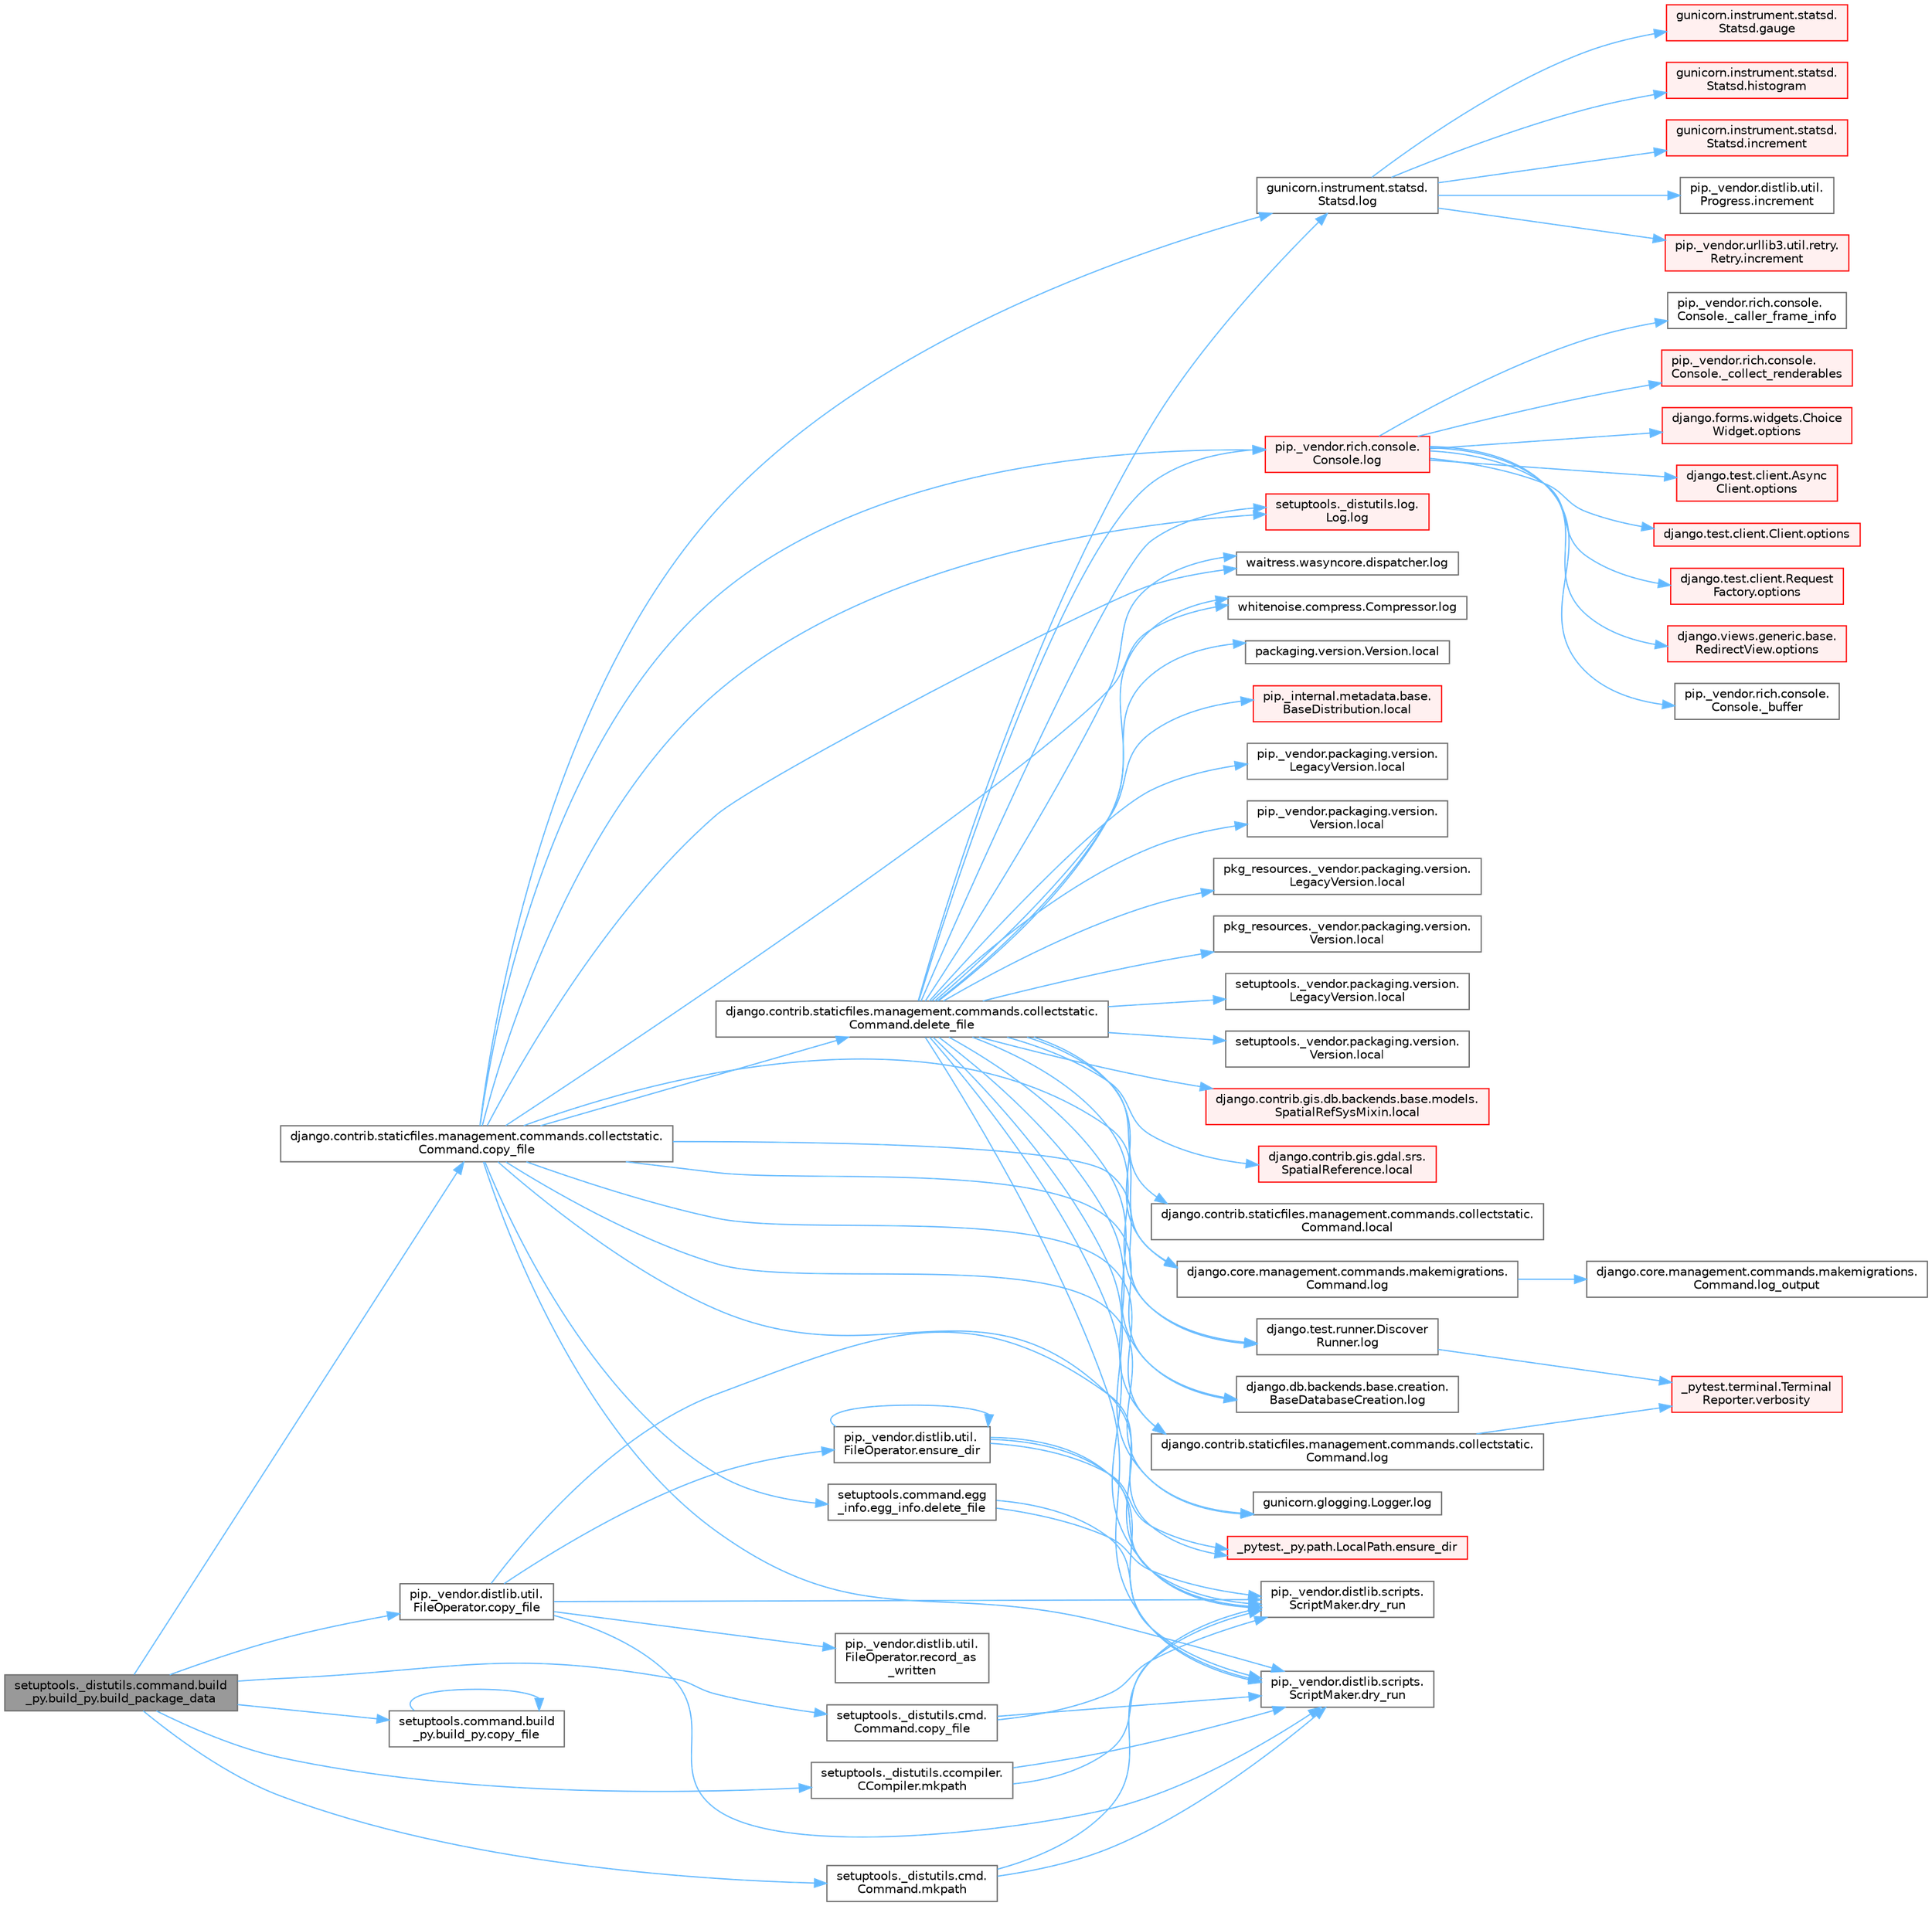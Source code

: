 digraph "setuptools._distutils.command.build_py.build_py.build_package_data"
{
 // LATEX_PDF_SIZE
  bgcolor="transparent";
  edge [fontname=Helvetica,fontsize=10,labelfontname=Helvetica,labelfontsize=10];
  node [fontname=Helvetica,fontsize=10,shape=box,height=0.2,width=0.4];
  rankdir="LR";
  Node1 [id="Node000001",label="setuptools._distutils.command.build\l_py.build_py.build_package_data",height=0.2,width=0.4,color="gray40", fillcolor="grey60", style="filled", fontcolor="black",tooltip=" "];
  Node1 -> Node2 [id="edge1_Node000001_Node000002",color="steelblue1",style="solid",tooltip=" "];
  Node2 [id="Node000002",label="django.contrib.staticfiles.management.commands.collectstatic.\lCommand.copy_file",height=0.2,width=0.4,color="grey40", fillcolor="white", style="filled",URL="$classdjango_1_1contrib_1_1staticfiles_1_1management_1_1commands_1_1collectstatic_1_1_command.html#aa1d53e284649215d968d4bb505fb4d4b",tooltip=" "];
  Node2 -> Node3 [id="edge2_Node000002_Node000003",color="steelblue1",style="solid",tooltip=" "];
  Node3 [id="Node000003",label="django.contrib.staticfiles.management.commands.collectstatic.\lCommand.delete_file",height=0.2,width=0.4,color="grey40", fillcolor="white", style="filled",URL="$classdjango_1_1contrib_1_1staticfiles_1_1management_1_1commands_1_1collectstatic_1_1_command.html#a54d45dfce4bec3a86e7cd24afd6ade21",tooltip=" "];
  Node3 -> Node4 [id="edge3_Node000003_Node000004",color="steelblue1",style="solid",tooltip=" "];
  Node4 [id="Node000004",label="pip._vendor.distlib.scripts.\lScriptMaker.dry_run",height=0.2,width=0.4,color="grey40", fillcolor="white", style="filled",URL="$classpip_1_1__vendor_1_1distlib_1_1scripts_1_1_script_maker.html#acd0b75b087e518fe8bca3b64ea083c92",tooltip=" "];
  Node3 -> Node5 [id="edge4_Node000003_Node000005",color="steelblue1",style="solid",tooltip=" "];
  Node5 [id="Node000005",label="pip._vendor.distlib.scripts.\lScriptMaker.dry_run",height=0.2,width=0.4,color="grey40", fillcolor="white", style="filled",URL="$classpip_1_1__vendor_1_1distlib_1_1scripts_1_1_script_maker.html#aa6b275f3771cc190673279c4bf52d220",tooltip=" "];
  Node3 -> Node6 [id="edge5_Node000003_Node000006",color="steelblue1",style="solid",tooltip=" "];
  Node6 [id="Node000006",label="django.contrib.gis.db.backends.base.models.\lSpatialRefSysMixin.local",height=0.2,width=0.4,color="red", fillcolor="#FFF0F0", style="filled",URL="$classdjango_1_1contrib_1_1gis_1_1db_1_1backends_1_1base_1_1models_1_1_spatial_ref_sys_mixin.html#aa2b279a4742998c755a4b609dae36ec2",tooltip=" "];
  Node3 -> Node47 [id="edge6_Node000003_Node000047",color="steelblue1",style="solid",tooltip=" "];
  Node47 [id="Node000047",label="django.contrib.gis.gdal.srs.\lSpatialReference.local",height=0.2,width=0.4,color="red", fillcolor="#FFF0F0", style="filled",URL="$classdjango_1_1contrib_1_1gis_1_1gdal_1_1srs_1_1_spatial_reference.html#a0abebf4dd11a11920a1e2e54f39f50fd",tooltip=" "];
  Node3 -> Node48 [id="edge7_Node000003_Node000048",color="steelblue1",style="solid",tooltip=" "];
  Node48 [id="Node000048",label="django.contrib.staticfiles.management.commands.collectstatic.\lCommand.local",height=0.2,width=0.4,color="grey40", fillcolor="white", style="filled",URL="$classdjango_1_1contrib_1_1staticfiles_1_1management_1_1commands_1_1collectstatic_1_1_command.html#a03cada9a3401fcf3fac9c92aed7e2002",tooltip=" "];
  Node3 -> Node49 [id="edge8_Node000003_Node000049",color="steelblue1",style="solid",tooltip=" "];
  Node49 [id="Node000049",label="packaging.version.Version.local",height=0.2,width=0.4,color="grey40", fillcolor="white", style="filled",URL="$classpackaging_1_1version_1_1_version.html#a45188d22991efcdbe0a8356784fc00a0",tooltip=" "];
  Node3 -> Node50 [id="edge9_Node000003_Node000050",color="steelblue1",style="solid",tooltip=" "];
  Node50 [id="Node000050",label="pip._internal.metadata.base.\lBaseDistribution.local",height=0.2,width=0.4,color="red", fillcolor="#FFF0F0", style="filled",URL="$classpip_1_1__internal_1_1metadata_1_1base_1_1_base_distribution.html#a68a7931aa7d592ec9a6bcf1aaa845223",tooltip=" "];
  Node3 -> Node4541 [id="edge10_Node000003_Node004541",color="steelblue1",style="solid",tooltip=" "];
  Node4541 [id="Node004541",label="pip._vendor.packaging.version.\lLegacyVersion.local",height=0.2,width=0.4,color="grey40", fillcolor="white", style="filled",URL="$classpip_1_1__vendor_1_1packaging_1_1version_1_1_legacy_version.html#a60a59860ee423006f3885a51e699cbc0",tooltip=" "];
  Node3 -> Node4542 [id="edge11_Node000003_Node004542",color="steelblue1",style="solid",tooltip=" "];
  Node4542 [id="Node004542",label="pip._vendor.packaging.version.\lVersion.local",height=0.2,width=0.4,color="grey40", fillcolor="white", style="filled",URL="$classpip_1_1__vendor_1_1packaging_1_1version_1_1_version.html#ad1320245d9af9451510a2af96fa9e270",tooltip=" "];
  Node3 -> Node4543 [id="edge12_Node000003_Node004543",color="steelblue1",style="solid",tooltip=" "];
  Node4543 [id="Node004543",label="pkg_resources._vendor.packaging.version.\lLegacyVersion.local",height=0.2,width=0.4,color="grey40", fillcolor="white", style="filled",URL="$classpkg__resources_1_1__vendor_1_1packaging_1_1version_1_1_legacy_version.html#ab5202e3adbabf73ac459d78afdc0cfc5",tooltip=" "];
  Node3 -> Node4544 [id="edge13_Node000003_Node004544",color="steelblue1",style="solid",tooltip=" "];
  Node4544 [id="Node004544",label="pkg_resources._vendor.packaging.version.\lVersion.local",height=0.2,width=0.4,color="grey40", fillcolor="white", style="filled",URL="$classpkg__resources_1_1__vendor_1_1packaging_1_1version_1_1_version.html#a36e576909ed04da5b9a9d7b1443ee961",tooltip=" "];
  Node3 -> Node4545 [id="edge14_Node000003_Node004545",color="steelblue1",style="solid",tooltip=" "];
  Node4545 [id="Node004545",label="setuptools._vendor.packaging.version.\lLegacyVersion.local",height=0.2,width=0.4,color="grey40", fillcolor="white", style="filled",URL="$classsetuptools_1_1__vendor_1_1packaging_1_1version_1_1_legacy_version.html#a1c8af3f6b4898755c2d392b114d12e77",tooltip=" "];
  Node3 -> Node4546 [id="edge15_Node000003_Node004546",color="steelblue1",style="solid",tooltip=" "];
  Node4546 [id="Node004546",label="setuptools._vendor.packaging.version.\lVersion.local",height=0.2,width=0.4,color="grey40", fillcolor="white", style="filled",URL="$classsetuptools_1_1__vendor_1_1packaging_1_1version_1_1_version.html#a7d77314dddde68f3148b8c1efb5b8057",tooltip=" "];
  Node3 -> Node988 [id="edge16_Node000003_Node000988",color="steelblue1",style="solid",tooltip=" "];
  Node988 [id="Node000988",label="django.contrib.staticfiles.management.commands.collectstatic.\lCommand.log",height=0.2,width=0.4,color="grey40", fillcolor="white", style="filled",URL="$classdjango_1_1contrib_1_1staticfiles_1_1management_1_1commands_1_1collectstatic_1_1_command.html#a0e93191b90ee0993e3286343d0b2de0e",tooltip=" "];
  Node988 -> Node989 [id="edge17_Node000988_Node000989",color="steelblue1",style="solid",tooltip=" "];
  Node989 [id="Node000989",label="_pytest.terminal.Terminal\lReporter.verbosity",height=0.2,width=0.4,color="red", fillcolor="#FFF0F0", style="filled",URL="$class__pytest_1_1terminal_1_1_terminal_reporter.html#a620047ffec9ba4f5cca84af25b3adbcf",tooltip=" "];
  Node3 -> Node990 [id="edge18_Node000003_Node000990",color="steelblue1",style="solid",tooltip=" "];
  Node990 [id="Node000990",label="django.core.management.commands.makemigrations.\lCommand.log",height=0.2,width=0.4,color="grey40", fillcolor="white", style="filled",URL="$classdjango_1_1core_1_1management_1_1commands_1_1makemigrations_1_1_command.html#a0409d121552878a7416460dba8274880",tooltip=" "];
  Node990 -> Node991 [id="edge19_Node000990_Node000991",color="steelblue1",style="solid",tooltip=" "];
  Node991 [id="Node000991",label="django.core.management.commands.makemigrations.\lCommand.log_output",height=0.2,width=0.4,color="grey40", fillcolor="white", style="filled",URL="$classdjango_1_1core_1_1management_1_1commands_1_1makemigrations_1_1_command.html#ad6cb5d402888250fc170034fdee93f6d",tooltip=" "];
  Node3 -> Node992 [id="edge20_Node000003_Node000992",color="steelblue1",style="solid",tooltip=" "];
  Node992 [id="Node000992",label="django.db.backends.base.creation.\lBaseDatabaseCreation.log",height=0.2,width=0.4,color="grey40", fillcolor="white", style="filled",URL="$classdjango_1_1db_1_1backends_1_1base_1_1creation_1_1_base_database_creation.html#ac297ec931db5ec68c271ec0d91be7183",tooltip=" "];
  Node3 -> Node993 [id="edge21_Node000003_Node000993",color="steelblue1",style="solid",tooltip=" "];
  Node993 [id="Node000993",label="django.test.runner.Discover\lRunner.log",height=0.2,width=0.4,color="grey40", fillcolor="white", style="filled",URL="$classdjango_1_1test_1_1runner_1_1_discover_runner.html#af5ad8e2895b3f0c5e0a6d7113199d641",tooltip=" "];
  Node993 -> Node989 [id="edge22_Node000993_Node000989",color="steelblue1",style="solid",tooltip=" "];
  Node3 -> Node994 [id="edge23_Node000003_Node000994",color="steelblue1",style="solid",tooltip=" "];
  Node994 [id="Node000994",label="gunicorn.glogging.Logger.log",height=0.2,width=0.4,color="grey40", fillcolor="white", style="filled",URL="$classgunicorn_1_1glogging_1_1_logger.html#ad6941dede526094643dd02c53c3449b0",tooltip=" "];
  Node3 -> Node995 [id="edge24_Node000003_Node000995",color="steelblue1",style="solid",tooltip=" "];
  Node995 [id="Node000995",label="gunicorn.instrument.statsd.\lStatsd.log",height=0.2,width=0.4,color="grey40", fillcolor="white", style="filled",URL="$classgunicorn_1_1instrument_1_1statsd_1_1_statsd.html#ab99145cf0b7c66dbcebcbdcbd44b4953",tooltip=" "];
  Node995 -> Node996 [id="edge25_Node000995_Node000996",color="steelblue1",style="solid",tooltip=" "];
  Node996 [id="Node000996",label="gunicorn.instrument.statsd.\lStatsd.gauge",height=0.2,width=0.4,color="red", fillcolor="#FFF0F0", style="filled",URL="$classgunicorn_1_1instrument_1_1statsd_1_1_statsd.html#a6cebc76ae769412dfb0f0a3ec727c50d",tooltip=" "];
  Node995 -> Node998 [id="edge26_Node000995_Node000998",color="steelblue1",style="solid",tooltip=" "];
  Node998 [id="Node000998",label="gunicorn.instrument.statsd.\lStatsd.histogram",height=0.2,width=0.4,color="red", fillcolor="#FFF0F0", style="filled",URL="$classgunicorn_1_1instrument_1_1statsd_1_1_statsd.html#adee3cb12a43f643cca3c9084d77285b4",tooltip=" "];
  Node995 -> Node999 [id="edge27_Node000995_Node000999",color="steelblue1",style="solid",tooltip=" "];
  Node999 [id="Node000999",label="gunicorn.instrument.statsd.\lStatsd.increment",height=0.2,width=0.4,color="red", fillcolor="#FFF0F0", style="filled",URL="$classgunicorn_1_1instrument_1_1statsd_1_1_statsd.html#a5527687726a051a5182ee13a842b08fd",tooltip=" "];
  Node995 -> Node1000 [id="edge28_Node000995_Node001000",color="steelblue1",style="solid",tooltip=" "];
  Node1000 [id="Node001000",label="pip._vendor.distlib.util.\lProgress.increment",height=0.2,width=0.4,color="grey40", fillcolor="white", style="filled",URL="$classpip_1_1__vendor_1_1distlib_1_1util_1_1_progress.html#a197ffd4ac8a74898742a6cde5b4c5466",tooltip=" "];
  Node995 -> Node1001 [id="edge29_Node000995_Node001001",color="steelblue1",style="solid",tooltip=" "];
  Node1001 [id="Node001001",label="pip._vendor.urllib3.util.retry.\lRetry.increment",height=0.2,width=0.4,color="red", fillcolor="#FFF0F0", style="filled",URL="$classpip_1_1__vendor_1_1urllib3_1_1util_1_1retry_1_1_retry.html#a88dd993ccb2ef4b2bfa9ad0571374b12",tooltip=" "];
  Node3 -> Node1078 [id="edge30_Node000003_Node001078",color="steelblue1",style="solid",tooltip=" "];
  Node1078 [id="Node001078",label="pip._vendor.rich.console.\lConsole.log",height=0.2,width=0.4,color="red", fillcolor="#FFF0F0", style="filled",URL="$classpip_1_1__vendor_1_1rich_1_1console_1_1_console.html#af9c77e39f9413fc2b134c60cfa23b0f1",tooltip=" "];
  Node1078 -> Node131 [id="edge31_Node001078_Node000131",color="steelblue1",style="solid",tooltip=" "];
  Node131 [id="Node000131",label="pip._vendor.rich.console.\lConsole._buffer",height=0.2,width=0.4,color="grey40", fillcolor="white", style="filled",URL="$classpip_1_1__vendor_1_1rich_1_1console_1_1_console.html#a51eaf031922c907e4085937b82f5564e",tooltip=" "];
  Node1078 -> Node1079 [id="edge32_Node001078_Node001079",color="steelblue1",style="solid",tooltip=" "];
  Node1079 [id="Node001079",label="pip._vendor.rich.console.\lConsole._caller_frame_info",height=0.2,width=0.4,color="grey40", fillcolor="white", style="filled",URL="$classpip_1_1__vendor_1_1rich_1_1console_1_1_console.html#ac43cb4290591af4f04cd264aa1fc1b0f",tooltip=" "];
  Node1078 -> Node132 [id="edge33_Node001078_Node000132",color="steelblue1",style="solid",tooltip=" "];
  Node132 [id="Node000132",label="pip._vendor.rich.console.\lConsole._collect_renderables",height=0.2,width=0.4,color="red", fillcolor="#FFF0F0", style="filled",URL="$classpip_1_1__vendor_1_1rich_1_1console_1_1_console.html#ab053dc750094e77e036523f6d2c14899",tooltip=" "];
  Node1078 -> Node142 [id="edge34_Node001078_Node000142",color="steelblue1",style="solid",tooltip=" "];
  Node142 [id="Node000142",label="django.forms.widgets.Choice\lWidget.options",height=0.2,width=0.4,color="red", fillcolor="#FFF0F0", style="filled",URL="$classdjango_1_1forms_1_1widgets_1_1_choice_widget.html#a8575b90386fc2027f38ea00133cef250",tooltip=" "];
  Node1078 -> Node1080 [id="edge35_Node001078_Node001080",color="steelblue1",style="solid",tooltip=" "];
  Node1080 [id="Node001080",label="django.test.client.Async\lClient.options",height=0.2,width=0.4,color="red", fillcolor="#FFF0F0", style="filled",URL="$classdjango_1_1test_1_1client_1_1_async_client.html#a84509c6347cbc018e6335b924ec841a2",tooltip=" "];
  Node1078 -> Node1723 [id="edge36_Node001078_Node001723",color="steelblue1",style="solid",tooltip=" "];
  Node1723 [id="Node001723",label="django.test.client.Client.options",height=0.2,width=0.4,color="red", fillcolor="#FFF0F0", style="filled",URL="$classdjango_1_1test_1_1client_1_1_client.html#a839ea6375ca2184b3b60550938b6824c",tooltip=" "];
  Node1078 -> Node1725 [id="edge37_Node001078_Node001725",color="steelblue1",style="solid",tooltip=" "];
  Node1725 [id="Node001725",label="django.test.client.Request\lFactory.options",height=0.2,width=0.4,color="red", fillcolor="#FFF0F0", style="filled",URL="$classdjango_1_1test_1_1client_1_1_request_factory.html#a438a7e1be2437d680cd78d11dee77c54",tooltip=" "];
  Node1078 -> Node1729 [id="edge38_Node001078_Node001729",color="steelblue1",style="solid",tooltip=" "];
  Node1729 [id="Node001729",label="django.views.generic.base.\lRedirectView.options",height=0.2,width=0.4,color="red", fillcolor="#FFF0F0", style="filled",URL="$classdjango_1_1views_1_1generic_1_1base_1_1_redirect_view.html#a444de156c79647344c987295c47a76e1",tooltip=" "];
  Node3 -> Node2738 [id="edge39_Node000003_Node002738",color="steelblue1",style="solid",tooltip=" "];
  Node2738 [id="Node002738",label="setuptools._distutils.log.\lLog.log",height=0.2,width=0.4,color="red", fillcolor="#FFF0F0", style="filled",URL="$classsetuptools_1_1__distutils_1_1log_1_1_log.html#af651bf90098b3f6c9f3913b91f0eda70",tooltip=" "];
  Node3 -> Node2739 [id="edge40_Node000003_Node002739",color="steelblue1",style="solid",tooltip=" "];
  Node2739 [id="Node002739",label="waitress.wasyncore.dispatcher.log",height=0.2,width=0.4,color="grey40", fillcolor="white", style="filled",URL="$classwaitress_1_1wasyncore_1_1dispatcher.html#ab4786338f40a0cf9e9df45b57d4c0a63",tooltip=" "];
  Node3 -> Node2740 [id="edge41_Node000003_Node002740",color="steelblue1",style="solid",tooltip=" "];
  Node2740 [id="Node002740",label="whitenoise.compress.Compressor.log",height=0.2,width=0.4,color="grey40", fillcolor="white", style="filled",URL="$classwhitenoise_1_1compress_1_1_compressor.html#aa70a9f98a4387e4d394529c17cdbee27",tooltip=" "];
  Node2 -> Node4547 [id="edge42_Node000002_Node004547",color="steelblue1",style="solid",tooltip=" "];
  Node4547 [id="Node004547",label="setuptools.command.egg\l_info.egg_info.delete_file",height=0.2,width=0.4,color="grey40", fillcolor="white", style="filled",URL="$classsetuptools_1_1command_1_1egg__info_1_1egg__info.html#a495e8bc785408d0edb69ac18deb4cffc",tooltip=" "];
  Node4547 -> Node4 [id="edge43_Node004547_Node000004",color="steelblue1",style="solid",tooltip=" "];
  Node4547 -> Node5 [id="edge44_Node004547_Node000005",color="steelblue1",style="solid",tooltip=" "];
  Node2 -> Node4 [id="edge45_Node000002_Node000004",color="steelblue1",style="solid",tooltip=" "];
  Node2 -> Node5 [id="edge46_Node000002_Node000005",color="steelblue1",style="solid",tooltip=" "];
  Node2 -> Node988 [id="edge47_Node000002_Node000988",color="steelblue1",style="solid",tooltip=" "];
  Node2 -> Node990 [id="edge48_Node000002_Node000990",color="steelblue1",style="solid",tooltip=" "];
  Node2 -> Node992 [id="edge49_Node000002_Node000992",color="steelblue1",style="solid",tooltip=" "];
  Node2 -> Node993 [id="edge50_Node000002_Node000993",color="steelblue1",style="solid",tooltip=" "];
  Node2 -> Node994 [id="edge51_Node000002_Node000994",color="steelblue1",style="solid",tooltip=" "];
  Node2 -> Node995 [id="edge52_Node000002_Node000995",color="steelblue1",style="solid",tooltip=" "];
  Node2 -> Node1078 [id="edge53_Node000002_Node001078",color="steelblue1",style="solid",tooltip=" "];
  Node2 -> Node2738 [id="edge54_Node000002_Node002738",color="steelblue1",style="solid",tooltip=" "];
  Node2 -> Node2739 [id="edge55_Node000002_Node002739",color="steelblue1",style="solid",tooltip=" "];
  Node2 -> Node2740 [id="edge56_Node000002_Node002740",color="steelblue1",style="solid",tooltip=" "];
  Node1 -> Node4548 [id="edge57_Node000001_Node004548",color="steelblue1",style="solid",tooltip=" "];
  Node4548 [id="Node004548",label="pip._vendor.distlib.util.\lFileOperator.copy_file",height=0.2,width=0.4,color="grey40", fillcolor="white", style="filled",URL="$classpip_1_1__vendor_1_1distlib_1_1util_1_1_file_operator.html#abc23840c62c167d79ecacec778850261",tooltip=" "];
  Node4548 -> Node4 [id="edge58_Node004548_Node000004",color="steelblue1",style="solid",tooltip=" "];
  Node4548 -> Node5 [id="edge59_Node004548_Node000005",color="steelblue1",style="solid",tooltip=" "];
  Node4548 -> Node4549 [id="edge60_Node004548_Node004549",color="steelblue1",style="solid",tooltip=" "];
  Node4549 [id="Node004549",label="_pytest._py.path.LocalPath.ensure_dir",height=0.2,width=0.4,color="red", fillcolor="#FFF0F0", style="filled",URL="$class__pytest_1_1__py_1_1path_1_1_local_path.html#a46346ae9e4a2afb342367c4071edfb97",tooltip=" "];
  Node4548 -> Node4550 [id="edge61_Node004548_Node004550",color="steelblue1",style="solid",tooltip=" "];
  Node4550 [id="Node004550",label="pip._vendor.distlib.util.\lFileOperator.ensure_dir",height=0.2,width=0.4,color="grey40", fillcolor="white", style="filled",URL="$classpip_1_1__vendor_1_1distlib_1_1util_1_1_file_operator.html#ac26f6e6c72ddce16fab2f5b283728e7b",tooltip=" "];
  Node4550 -> Node4 [id="edge62_Node004550_Node000004",color="steelblue1",style="solid",tooltip=" "];
  Node4550 -> Node5 [id="edge63_Node004550_Node000005",color="steelblue1",style="solid",tooltip=" "];
  Node4550 -> Node4549 [id="edge64_Node004550_Node004549",color="steelblue1",style="solid",tooltip=" "];
  Node4550 -> Node4550 [id="edge65_Node004550_Node004550",color="steelblue1",style="solid",tooltip=" "];
  Node4548 -> Node4551 [id="edge66_Node004548_Node004551",color="steelblue1",style="solid",tooltip=" "];
  Node4551 [id="Node004551",label="pip._vendor.distlib.util.\lFileOperator.record_as\l_written",height=0.2,width=0.4,color="grey40", fillcolor="white", style="filled",URL="$classpip_1_1__vendor_1_1distlib_1_1util_1_1_file_operator.html#a3b258e4866635420f8e78204fe67443d",tooltip=" "];
  Node1 -> Node4552 [id="edge67_Node000001_Node004552",color="steelblue1",style="solid",tooltip=" "];
  Node4552 [id="Node004552",label="setuptools._distutils.cmd.\lCommand.copy_file",height=0.2,width=0.4,color="grey40", fillcolor="white", style="filled",URL="$classsetuptools_1_1__distutils_1_1cmd_1_1_command.html#a88780b42f9f312f6a8a44617c5e28b25",tooltip=" "];
  Node4552 -> Node4 [id="edge68_Node004552_Node000004",color="steelblue1",style="solid",tooltip=" "];
  Node4552 -> Node5 [id="edge69_Node004552_Node000005",color="steelblue1",style="solid",tooltip=" "];
  Node1 -> Node4553 [id="edge70_Node000001_Node004553",color="steelblue1",style="solid",tooltip=" "];
  Node4553 [id="Node004553",label="setuptools.command.build\l_py.build_py.copy_file",height=0.2,width=0.4,color="grey40", fillcolor="white", style="filled",URL="$classsetuptools_1_1command_1_1build__py_1_1build__py.html#ae5ead84f54c07f50b639494c9f9989fa",tooltip=" "];
  Node4553 -> Node4553 [id="edge71_Node004553_Node004553",color="steelblue1",style="solid",tooltip=" "];
  Node1 -> Node3597 [id="edge72_Node000001_Node003597",color="steelblue1",style="solid",tooltip=" "];
  Node3597 [id="Node003597",label="setuptools._distutils.ccompiler.\lCCompiler.mkpath",height=0.2,width=0.4,color="grey40", fillcolor="white", style="filled",URL="$classsetuptools_1_1__distutils_1_1ccompiler_1_1_c_compiler.html#a84a377626d580d0a9c7af626de535910",tooltip=" "];
  Node3597 -> Node4 [id="edge73_Node003597_Node000004",color="steelblue1",style="solid",tooltip=" "];
  Node3597 -> Node5 [id="edge74_Node003597_Node000005",color="steelblue1",style="solid",tooltip=" "];
  Node1 -> Node3598 [id="edge75_Node000001_Node003598",color="steelblue1",style="solid",tooltip=" "];
  Node3598 [id="Node003598",label="setuptools._distutils.cmd.\lCommand.mkpath",height=0.2,width=0.4,color="grey40", fillcolor="white", style="filled",URL="$classsetuptools_1_1__distutils_1_1cmd_1_1_command.html#ac5192d4d0c02e64755ea4a522d48c4ab",tooltip=" "];
  Node3598 -> Node4 [id="edge76_Node003598_Node000004",color="steelblue1",style="solid",tooltip=" "];
  Node3598 -> Node5 [id="edge77_Node003598_Node000005",color="steelblue1",style="solid",tooltip=" "];
}
